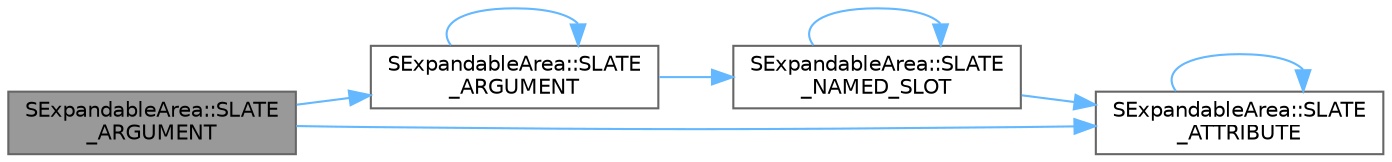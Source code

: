 digraph "SExpandableArea::SLATE_ARGUMENT"
{
 // INTERACTIVE_SVG=YES
 // LATEX_PDF_SIZE
  bgcolor="transparent";
  edge [fontname=Helvetica,fontsize=10,labelfontname=Helvetica,labelfontsize=10];
  node [fontname=Helvetica,fontsize=10,shape=box,height=0.2,width=0.4];
  rankdir="LR";
  Node1 [id="Node000001",label="SExpandableArea::SLATE\l_ARGUMENT",height=0.2,width=0.4,color="gray40", fillcolor="grey60", style="filled", fontcolor="black",tooltip="The maximum height of the area."];
  Node1 -> Node2 [id="edge1_Node000001_Node000002",color="steelblue1",style="solid",tooltip=" "];
  Node2 [id="Node000002",label="SExpandableArea::SLATE\l_ARGUMENT",height=0.2,width=0.4,color="grey40", fillcolor="white", style="filled",URL="$d5/d9f/classSExpandableArea.html#a6ef5a3f662361fdbc1e355743e1aff18",tooltip="Border to use around the body."];
  Node2 -> Node2 [id="edge2_Node000002_Node000002",color="steelblue1",style="solid",tooltip=" "];
  Node2 -> Node3 [id="edge3_Node000002_Node000003",color="steelblue1",style="solid",tooltip=" "];
  Node3 [id="Node000003",label="SExpandableArea::SLATE\l_NAMED_SLOT",height=0.2,width=0.4,color="grey40", fillcolor="white", style="filled",URL="$d5/d9f/classSExpandableArea.html#a87e6786c74a54f0c511e62cf10977587",tooltip="Content displayed inside the area that is expanded."];
  Node3 -> Node4 [id="edge4_Node000003_Node000004",color="steelblue1",style="solid",tooltip=" "];
  Node4 [id="Node000004",label="SExpandableArea::SLATE\l_ATTRIBUTE",height=0.2,width=0.4,color="grey40", fillcolor="white", style="filled",URL="$d5/d9f/classSExpandableArea.html#a0c9c8b1513314d8d1034555f5b251652",tooltip="Border to use around the area."];
  Node4 -> Node4 [id="edge5_Node000004_Node000004",color="steelblue1",style="solid",tooltip=" "];
  Node3 -> Node3 [id="edge6_Node000003_Node000003",color="steelblue1",style="solid",tooltip=" "];
  Node1 -> Node4 [id="edge7_Node000001_Node000004",color="steelblue1",style="solid",tooltip=" "];
}
